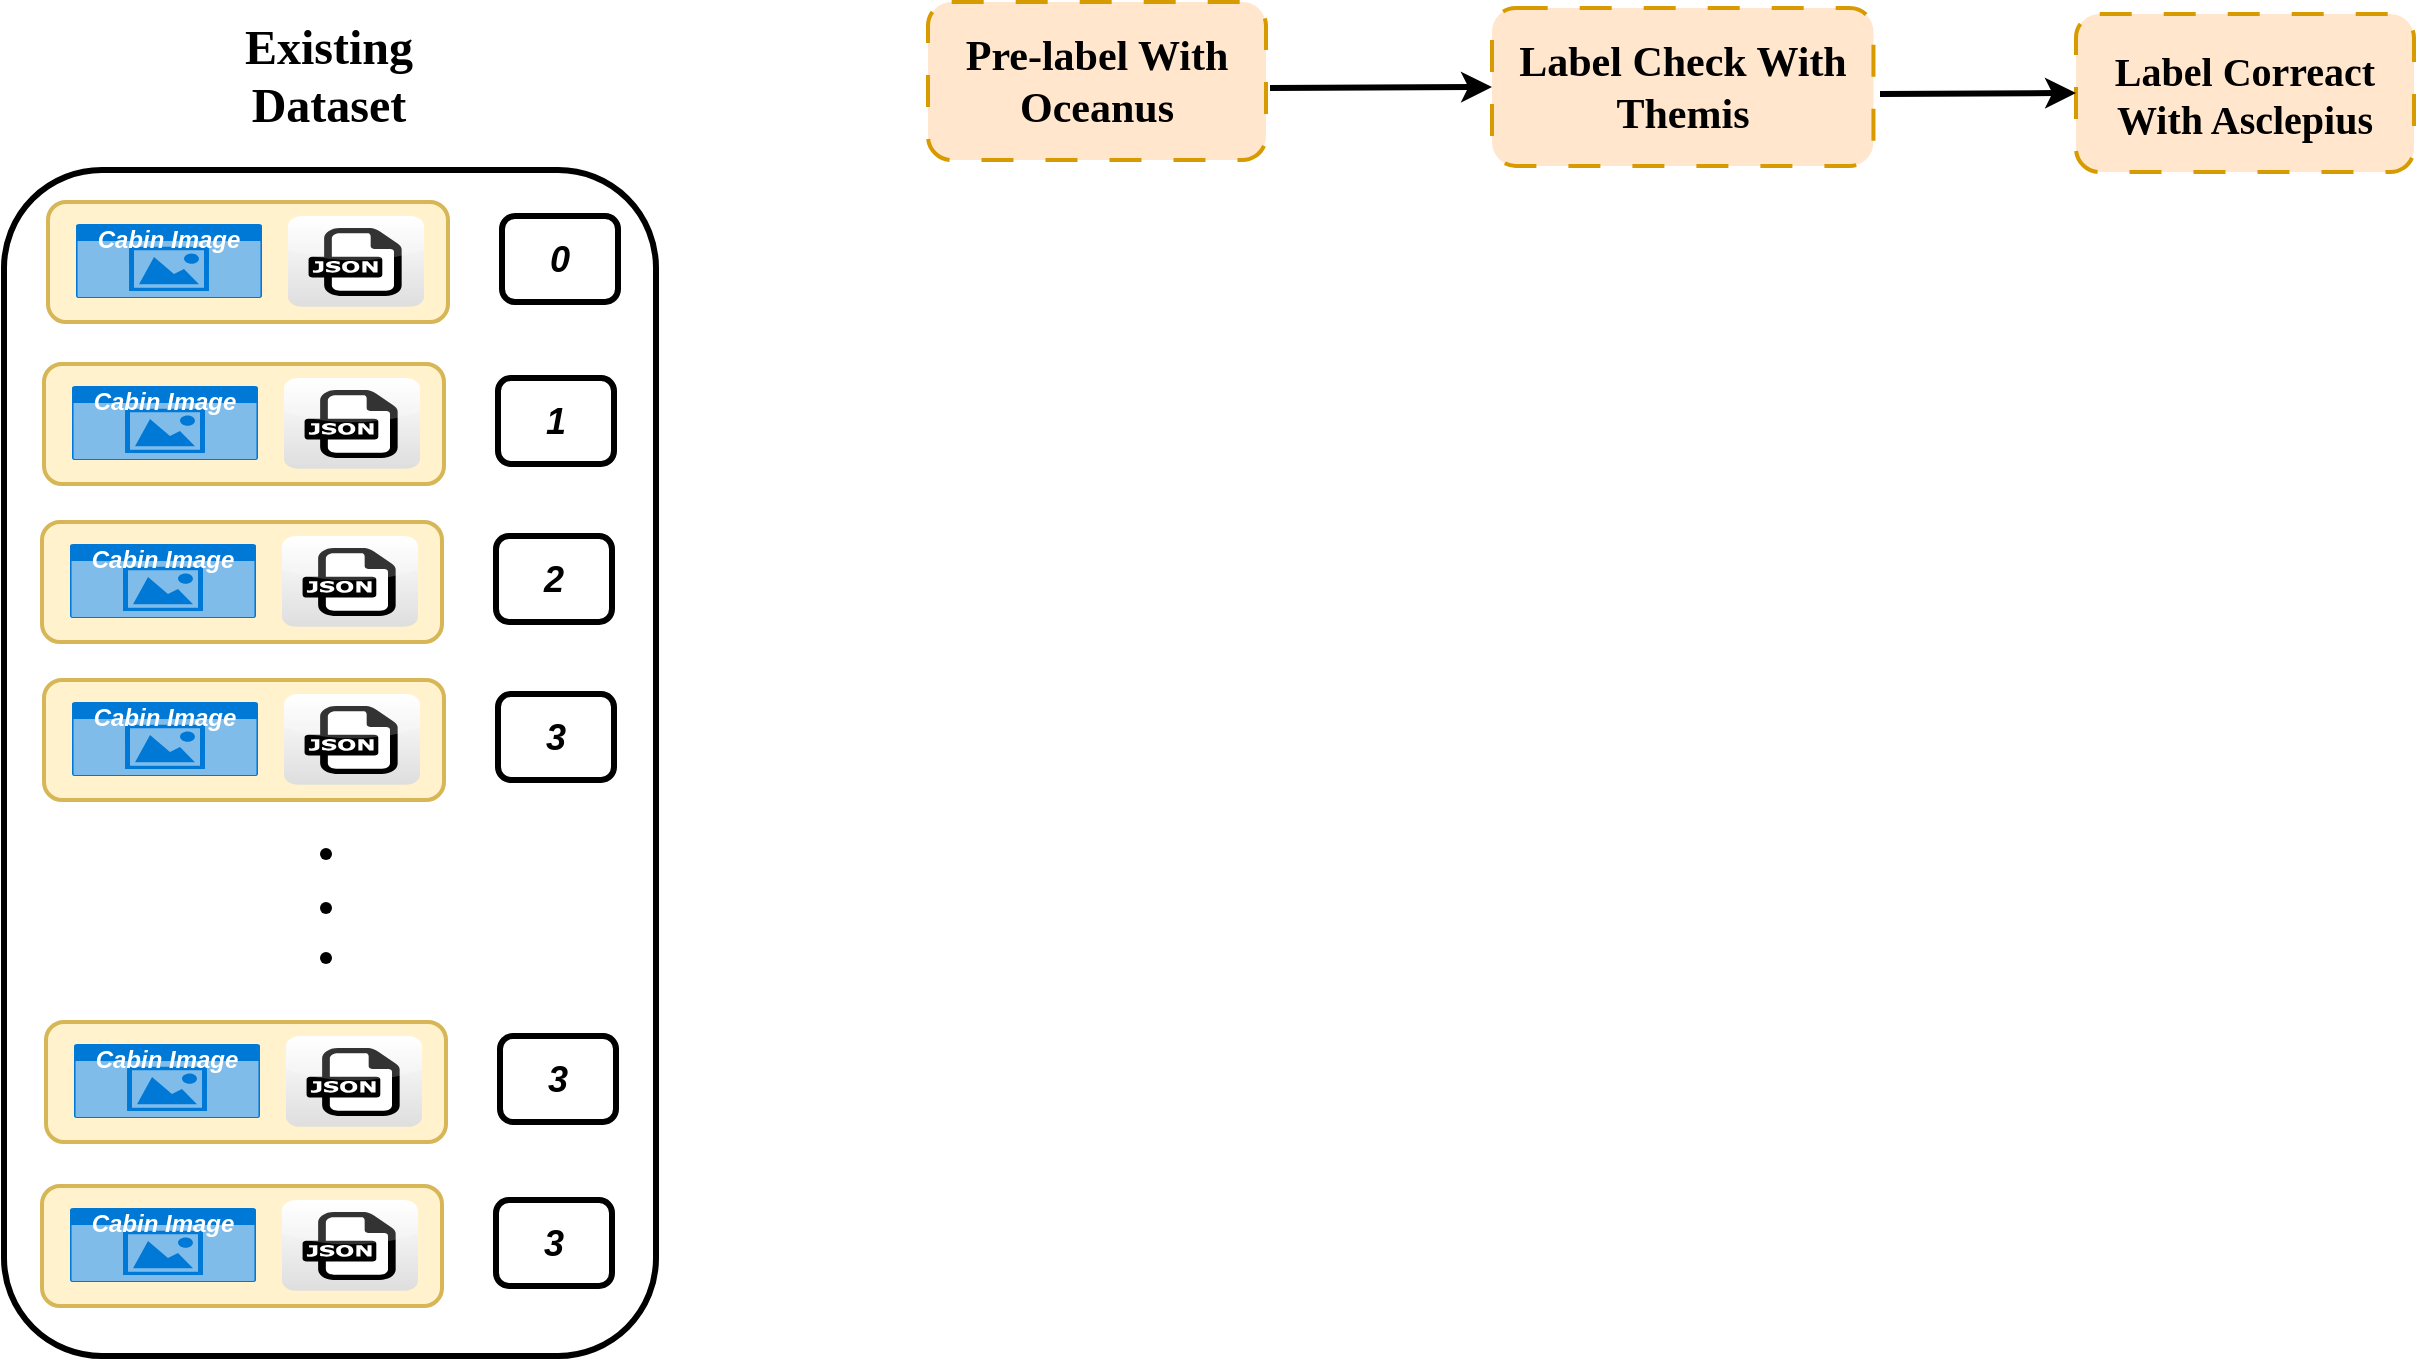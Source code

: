 <mxfile version="25.0.3">
  <diagram name="第 1 页" id="ebwW6ah09JPrhwfEJ-Hg">
    <mxGraphModel dx="2194" dy="913" grid="0" gridSize="10" guides="0" tooltips="1" connect="1" arrows="1" fold="1" page="1" pageScale="1" pageWidth="827" pageHeight="1169" math="0" shadow="0">
      <root>
        <mxCell id="0" />
        <mxCell id="1" parent="0" />
        <mxCell id="08xoC1FxWN-cvQ--sJ04-1" value="" style="rounded=1;whiteSpace=wrap;html=1;strokeWidth=3;" vertex="1" parent="1">
          <mxGeometry x="-8" y="148" width="326" height="593" as="geometry" />
        </mxCell>
        <mxCell id="08xoC1FxWN-cvQ--sJ04-2" value="&lt;font face=&quot;Georgia&quot; style=&quot;font-size: 24px;&quot;&gt;&lt;b&gt;Existing&lt;/b&gt;&lt;/font&gt;&lt;div&gt;&lt;font face=&quot;Georgia&quot; style=&quot;font-size: 24px;&quot;&gt;&lt;b&gt;Dataset&lt;/b&gt;&lt;/font&gt;&lt;/div&gt;" style="text;html=1;align=center;verticalAlign=middle;resizable=0;points=[];autosize=1;strokeColor=none;fillColor=none;" vertex="1" parent="1">
          <mxGeometry x="103" y="66" width="102" height="70" as="geometry" />
        </mxCell>
        <mxCell id="08xoC1FxWN-cvQ--sJ04-5" value="&lt;font style=&quot;font-size: 18px;&quot;&gt;&lt;b&gt;&lt;i&gt;0&lt;/i&gt;&lt;/b&gt;&lt;/font&gt;" style="rounded=1;whiteSpace=wrap;html=1;strokeWidth=3;" vertex="1" parent="1">
          <mxGeometry x="241" y="171" width="58" height="43" as="geometry" />
        </mxCell>
        <mxCell id="08xoC1FxWN-cvQ--sJ04-6" value="" style="rounded=1;whiteSpace=wrap;html=1;strokeWidth=2;fillColor=#fff2cc;strokeColor=#d6b656;" vertex="1" parent="1">
          <mxGeometry x="14" y="164" width="200" height="60" as="geometry" />
        </mxCell>
        <mxCell id="08xoC1FxWN-cvQ--sJ04-3" value="&lt;b&gt;&lt;i&gt;Cabin Image&lt;/i&gt;&lt;/b&gt;" style="html=1;whiteSpace=wrap;strokeColor=none;fillColor=#0079D6;labelPosition=center;verticalLabelPosition=middle;verticalAlign=top;align=center;fontSize=12;outlineConnect=0;spacingTop=-6;fontColor=#FFFFFF;sketch=0;shape=mxgraph.sitemap.photo;" vertex="1" parent="1">
          <mxGeometry x="28" y="175" width="93" height="37" as="geometry" />
        </mxCell>
        <mxCell id="08xoC1FxWN-cvQ--sJ04-4" value="" style="dashed=0;outlineConnect=0;html=1;align=center;labelPosition=center;verticalLabelPosition=bottom;verticalAlign=top;shape=mxgraph.webicons.json;gradientColor=#DFDEDE" vertex="1" parent="1">
          <mxGeometry x="134" y="171" width="68" height="45.4" as="geometry" />
        </mxCell>
        <mxCell id="08xoC1FxWN-cvQ--sJ04-8" value="&lt;font style=&quot;font-size: 18px;&quot;&gt;&lt;b&gt;&lt;i&gt;1&lt;/i&gt;&lt;/b&gt;&lt;/font&gt;" style="rounded=1;whiteSpace=wrap;html=1;strokeWidth=3;" vertex="1" parent="1">
          <mxGeometry x="239" y="252" width="58" height="43" as="geometry" />
        </mxCell>
        <mxCell id="08xoC1FxWN-cvQ--sJ04-9" value="" style="rounded=1;whiteSpace=wrap;html=1;strokeWidth=2;fillColor=#fff2cc;strokeColor=#d6b656;" vertex="1" parent="1">
          <mxGeometry x="12" y="245" width="200" height="60" as="geometry" />
        </mxCell>
        <mxCell id="08xoC1FxWN-cvQ--sJ04-10" value="&lt;b&gt;&lt;i&gt;Cabin Image&lt;/i&gt;&lt;/b&gt;" style="html=1;whiteSpace=wrap;strokeColor=none;fillColor=#0079D6;labelPosition=center;verticalLabelPosition=middle;verticalAlign=top;align=center;fontSize=12;outlineConnect=0;spacingTop=-6;fontColor=#FFFFFF;sketch=0;shape=mxgraph.sitemap.photo;" vertex="1" parent="1">
          <mxGeometry x="26" y="256" width="93" height="37" as="geometry" />
        </mxCell>
        <mxCell id="08xoC1FxWN-cvQ--sJ04-11" value="" style="dashed=0;outlineConnect=0;html=1;align=center;labelPosition=center;verticalLabelPosition=bottom;verticalAlign=top;shape=mxgraph.webicons.json;gradientColor=#DFDEDE" vertex="1" parent="1">
          <mxGeometry x="132" y="252" width="68" height="45.4" as="geometry" />
        </mxCell>
        <mxCell id="08xoC1FxWN-cvQ--sJ04-12" value="&lt;font style=&quot;font-size: 18px;&quot;&gt;&lt;b&gt;&lt;i&gt;2&lt;/i&gt;&lt;/b&gt;&lt;/font&gt;" style="rounded=1;whiteSpace=wrap;html=1;strokeWidth=3;" vertex="1" parent="1">
          <mxGeometry x="238" y="331" width="58" height="43" as="geometry" />
        </mxCell>
        <mxCell id="08xoC1FxWN-cvQ--sJ04-13" value="" style="rounded=1;whiteSpace=wrap;html=1;strokeWidth=2;fillColor=#fff2cc;strokeColor=#d6b656;" vertex="1" parent="1">
          <mxGeometry x="11" y="324" width="200" height="60" as="geometry" />
        </mxCell>
        <mxCell id="08xoC1FxWN-cvQ--sJ04-14" value="&lt;b&gt;&lt;i&gt;Cabin Image&lt;/i&gt;&lt;/b&gt;" style="html=1;whiteSpace=wrap;strokeColor=none;fillColor=#0079D6;labelPosition=center;verticalLabelPosition=middle;verticalAlign=top;align=center;fontSize=12;outlineConnect=0;spacingTop=-6;fontColor=#FFFFFF;sketch=0;shape=mxgraph.sitemap.photo;" vertex="1" parent="1">
          <mxGeometry x="25" y="335" width="93" height="37" as="geometry" />
        </mxCell>
        <mxCell id="08xoC1FxWN-cvQ--sJ04-15" value="" style="dashed=0;outlineConnect=0;html=1;align=center;labelPosition=center;verticalLabelPosition=bottom;verticalAlign=top;shape=mxgraph.webicons.json;gradientColor=#DFDEDE" vertex="1" parent="1">
          <mxGeometry x="131" y="331" width="68" height="45.4" as="geometry" />
        </mxCell>
        <mxCell id="08xoC1FxWN-cvQ--sJ04-16" value="&lt;font style=&quot;font-size: 18px;&quot;&gt;&lt;b&gt;&lt;i&gt;3&lt;/i&gt;&lt;/b&gt;&lt;/font&gt;" style="rounded=1;whiteSpace=wrap;html=1;strokeWidth=3;" vertex="1" parent="1">
          <mxGeometry x="239" y="410" width="58" height="43" as="geometry" />
        </mxCell>
        <mxCell id="08xoC1FxWN-cvQ--sJ04-17" value="" style="rounded=1;whiteSpace=wrap;html=1;strokeWidth=2;fillColor=#fff2cc;strokeColor=#d6b656;" vertex="1" parent="1">
          <mxGeometry x="12" y="403" width="200" height="60" as="geometry" />
        </mxCell>
        <mxCell id="08xoC1FxWN-cvQ--sJ04-18" value="&lt;b&gt;&lt;i&gt;Cabin Image&lt;/i&gt;&lt;/b&gt;" style="html=1;whiteSpace=wrap;strokeColor=none;fillColor=#0079D6;labelPosition=center;verticalLabelPosition=middle;verticalAlign=top;align=center;fontSize=12;outlineConnect=0;spacingTop=-6;fontColor=#FFFFFF;sketch=0;shape=mxgraph.sitemap.photo;" vertex="1" parent="1">
          <mxGeometry x="26" y="414" width="93" height="37" as="geometry" />
        </mxCell>
        <mxCell id="08xoC1FxWN-cvQ--sJ04-19" value="" style="dashed=0;outlineConnect=0;html=1;align=center;labelPosition=center;verticalLabelPosition=bottom;verticalAlign=top;shape=mxgraph.webicons.json;gradientColor=#DFDEDE" vertex="1" parent="1">
          <mxGeometry x="132" y="410" width="68" height="45.4" as="geometry" />
        </mxCell>
        <mxCell id="08xoC1FxWN-cvQ--sJ04-20" value="" style="shape=waypoint;sketch=0;size=6;pointerEvents=1;points=[];fillColor=none;resizable=0;rotatable=0;perimeter=centerPerimeter;snapToPoint=1;" vertex="1" parent="1">
          <mxGeometry x="143" y="480" width="20" height="20" as="geometry" />
        </mxCell>
        <mxCell id="08xoC1FxWN-cvQ--sJ04-21" value="" style="shape=waypoint;sketch=0;size=6;pointerEvents=1;points=[];fillColor=none;resizable=0;rotatable=0;perimeter=centerPerimeter;snapToPoint=1;" vertex="1" parent="1">
          <mxGeometry x="143" y="507" width="20" height="20" as="geometry" />
        </mxCell>
        <mxCell id="08xoC1FxWN-cvQ--sJ04-22" value="" style="shape=waypoint;sketch=0;size=6;pointerEvents=1;points=[];fillColor=none;resizable=0;rotatable=0;perimeter=centerPerimeter;snapToPoint=1;" vertex="1" parent="1">
          <mxGeometry x="143" y="532" width="20" height="20" as="geometry" />
        </mxCell>
        <mxCell id="08xoC1FxWN-cvQ--sJ04-23" value="&lt;font style=&quot;font-size: 18px;&quot;&gt;&lt;b&gt;&lt;i&gt;3&lt;/i&gt;&lt;/b&gt;&lt;/font&gt;" style="rounded=1;whiteSpace=wrap;html=1;strokeWidth=3;" vertex="1" parent="1">
          <mxGeometry x="240" y="581" width="58" height="43" as="geometry" />
        </mxCell>
        <mxCell id="08xoC1FxWN-cvQ--sJ04-24" value="" style="rounded=1;whiteSpace=wrap;html=1;strokeWidth=2;fillColor=#fff2cc;strokeColor=#d6b656;" vertex="1" parent="1">
          <mxGeometry x="13" y="574" width="200" height="60" as="geometry" />
        </mxCell>
        <mxCell id="08xoC1FxWN-cvQ--sJ04-25" value="&lt;b&gt;&lt;i&gt;Cabin Image&lt;/i&gt;&lt;/b&gt;" style="html=1;whiteSpace=wrap;strokeColor=none;fillColor=#0079D6;labelPosition=center;verticalLabelPosition=middle;verticalAlign=top;align=center;fontSize=12;outlineConnect=0;spacingTop=-6;fontColor=#FFFFFF;sketch=0;shape=mxgraph.sitemap.photo;" vertex="1" parent="1">
          <mxGeometry x="27" y="585" width="93" height="37" as="geometry" />
        </mxCell>
        <mxCell id="08xoC1FxWN-cvQ--sJ04-26" value="" style="dashed=0;outlineConnect=0;html=1;align=center;labelPosition=center;verticalLabelPosition=bottom;verticalAlign=top;shape=mxgraph.webicons.json;gradientColor=#DFDEDE" vertex="1" parent="1">
          <mxGeometry x="133" y="581" width="68" height="45.4" as="geometry" />
        </mxCell>
        <mxCell id="08xoC1FxWN-cvQ--sJ04-27" value="&lt;font style=&quot;font-size: 18px;&quot;&gt;&lt;b&gt;&lt;i&gt;3&lt;/i&gt;&lt;/b&gt;&lt;/font&gt;" style="rounded=1;whiteSpace=wrap;html=1;strokeWidth=3;" vertex="1" parent="1">
          <mxGeometry x="238" y="663" width="58" height="43" as="geometry" />
        </mxCell>
        <mxCell id="08xoC1FxWN-cvQ--sJ04-28" value="" style="rounded=1;whiteSpace=wrap;html=1;strokeWidth=2;fillColor=#fff2cc;strokeColor=#d6b656;" vertex="1" parent="1">
          <mxGeometry x="11" y="656" width="200" height="60" as="geometry" />
        </mxCell>
        <mxCell id="08xoC1FxWN-cvQ--sJ04-29" value="&lt;b&gt;&lt;i&gt;Cabin Image&lt;/i&gt;&lt;/b&gt;" style="html=1;whiteSpace=wrap;strokeColor=none;fillColor=#0079D6;labelPosition=center;verticalLabelPosition=middle;verticalAlign=top;align=center;fontSize=12;outlineConnect=0;spacingTop=-6;fontColor=#FFFFFF;sketch=0;shape=mxgraph.sitemap.photo;" vertex="1" parent="1">
          <mxGeometry x="25" y="667" width="93" height="37" as="geometry" />
        </mxCell>
        <mxCell id="08xoC1FxWN-cvQ--sJ04-30" value="" style="dashed=0;outlineConnect=0;html=1;align=center;labelPosition=center;verticalLabelPosition=bottom;verticalAlign=top;shape=mxgraph.webicons.json;gradientColor=#DFDEDE" vertex="1" parent="1">
          <mxGeometry x="131" y="663" width="68" height="45.4" as="geometry" />
        </mxCell>
        <mxCell id="08xoC1FxWN-cvQ--sJ04-31" value="&lt;b&gt;&lt;font face=&quot;Georgia&quot; style=&quot;font-size: 21px;&quot;&gt;Pre-label With Oceanus&lt;/font&gt;&lt;/b&gt;" style="rounded=1;whiteSpace=wrap;html=1;dashed=1;dashPattern=8 8;strokeWidth=2;fillColor=#ffe6cc;strokeColor=#d79b00;" vertex="1" parent="1">
          <mxGeometry x="454" y="64" width="169" height="79" as="geometry" />
        </mxCell>
        <mxCell id="08xoC1FxWN-cvQ--sJ04-32" value="&lt;font face=&quot;Georgia&quot; style=&quot;font-size: 21px;&quot;&gt;&lt;b&gt;Label Check With Themis&lt;/b&gt;&lt;/font&gt;" style="rounded=1;whiteSpace=wrap;html=1;strokeWidth=2;dashed=1;dashPattern=8 8;aspect=fixed;fillColor=#ffe6cc;strokeColor=#d79b00;" vertex="1" parent="1">
          <mxGeometry x="736" y="67" width="190.73" height="79" as="geometry" />
        </mxCell>
        <mxCell id="08xoC1FxWN-cvQ--sJ04-33" value="&lt;b&gt;&lt;font face=&quot;Georgia&quot; style=&quot;font-size: 20px;&quot;&gt;Label Correact With Asclepius&lt;/font&gt;&lt;/b&gt;" style="rounded=1;whiteSpace=wrap;html=1;strokeWidth=2;dashed=1;dashPattern=8 8;fillColor=#ffe6cc;strokeColor=#d79b00;" vertex="1" parent="1">
          <mxGeometry x="1028" y="70" width="169" height="79" as="geometry" />
        </mxCell>
        <mxCell id="08xoC1FxWN-cvQ--sJ04-34" value="" style="endArrow=classic;html=1;rounded=0;entryX=0;entryY=0.5;entryDx=0;entryDy=0;strokeWidth=3;" edge="1" parent="1" target="08xoC1FxWN-cvQ--sJ04-32">
          <mxGeometry width="50" height="50" relative="1" as="geometry">
            <mxPoint x="625" y="107" as="sourcePoint" />
            <mxPoint x="675" y="57" as="targetPoint" />
          </mxGeometry>
        </mxCell>
        <mxCell id="08xoC1FxWN-cvQ--sJ04-35" value="" style="endArrow=classic;html=1;rounded=0;entryX=0;entryY=0.5;entryDx=0;entryDy=0;strokeWidth=3;" edge="1" parent="1" target="08xoC1FxWN-cvQ--sJ04-33">
          <mxGeometry width="50" height="50" relative="1" as="geometry">
            <mxPoint x="930" y="110" as="sourcePoint" />
            <mxPoint x="980" y="60" as="targetPoint" />
          </mxGeometry>
        </mxCell>
      </root>
    </mxGraphModel>
  </diagram>
</mxfile>
